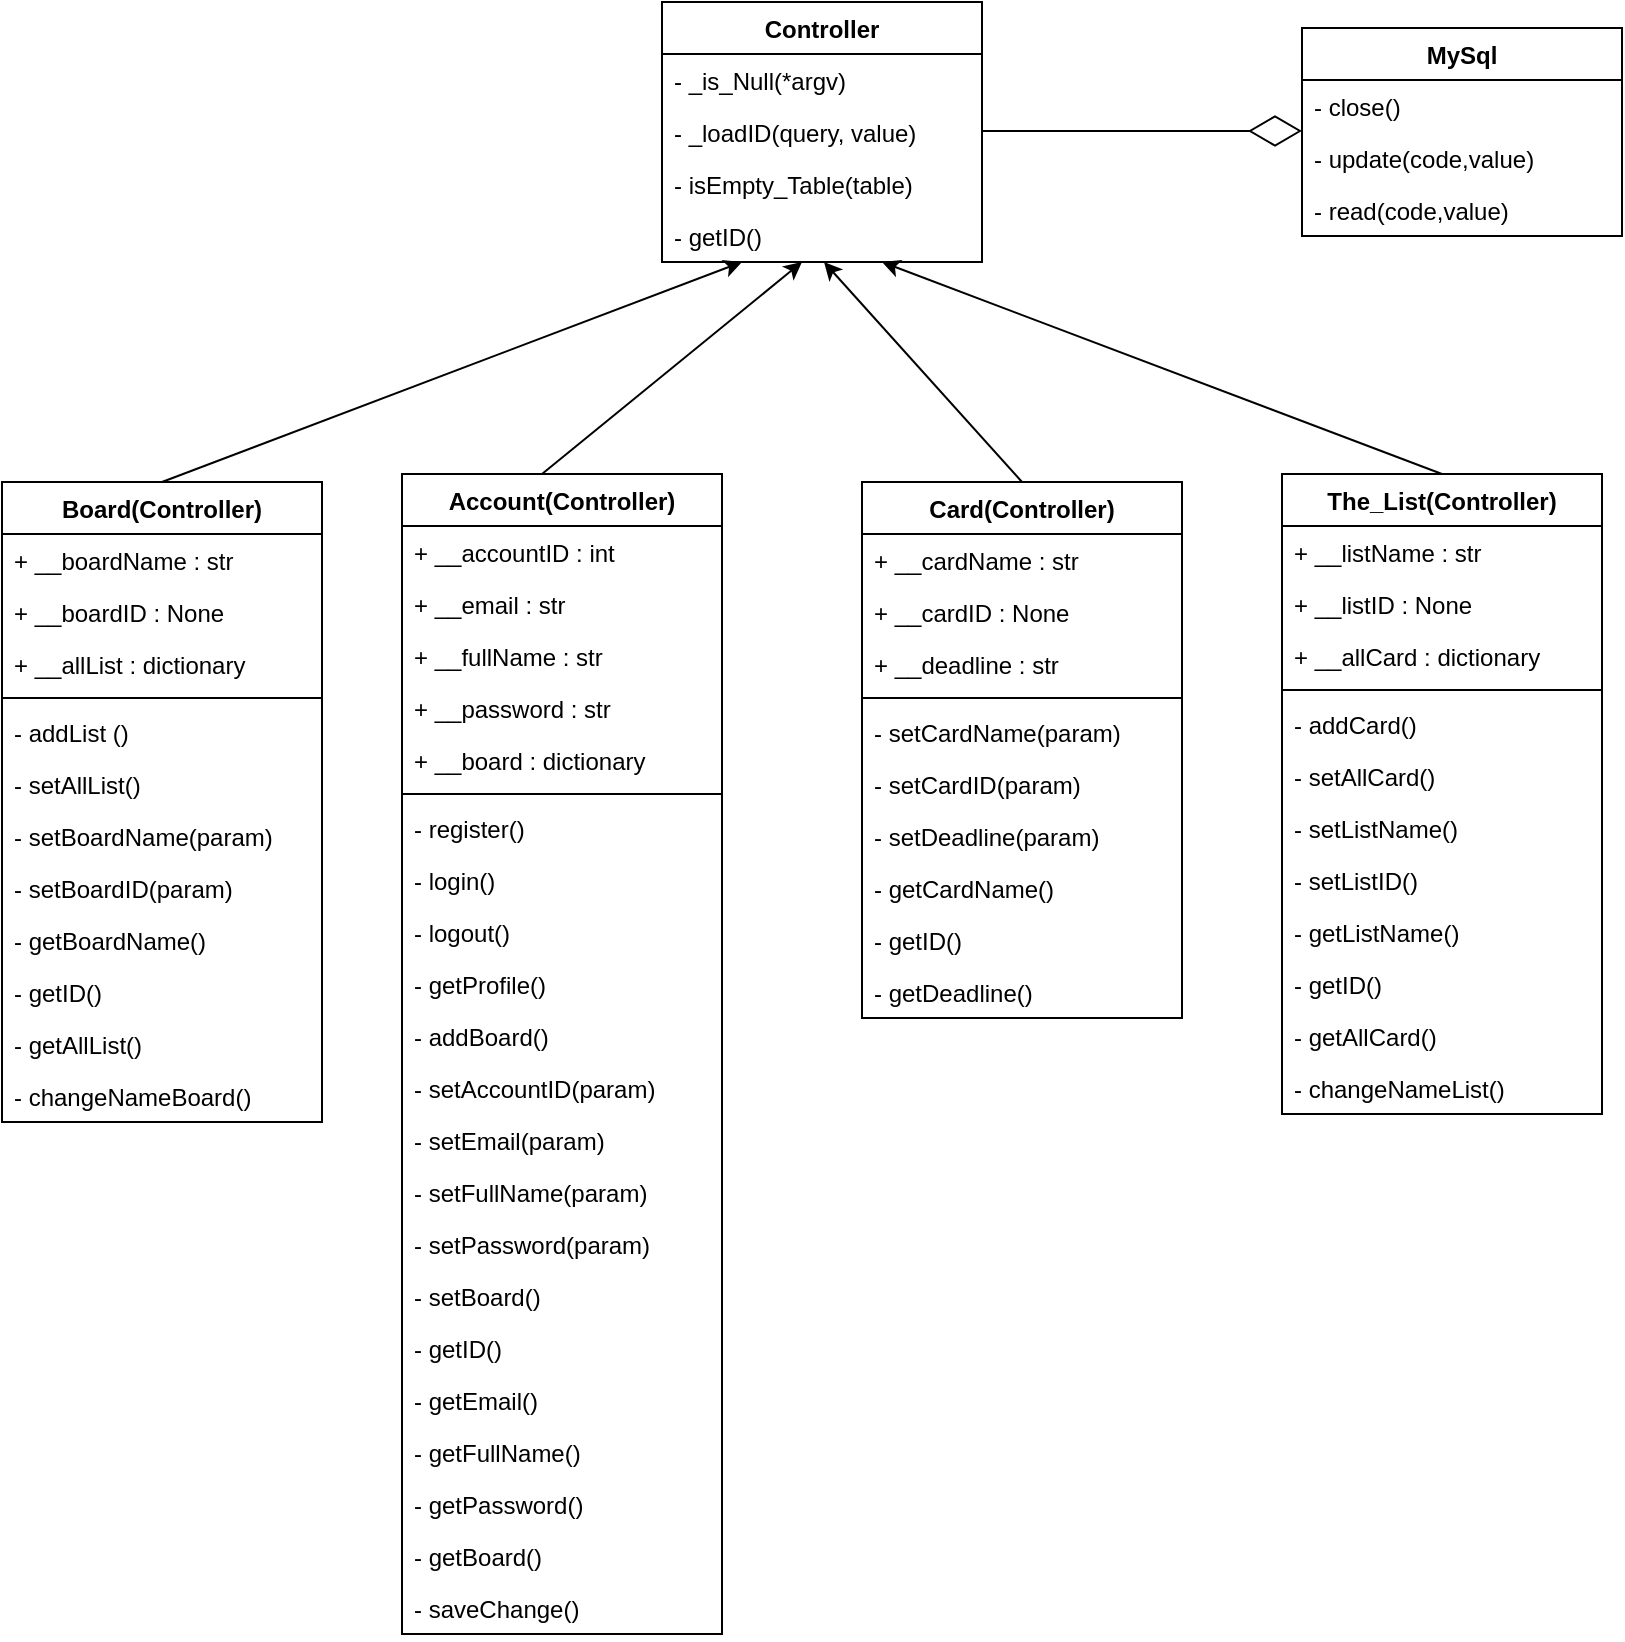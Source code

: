 <mxfile version="14.1.4" type="device"><diagram id="v3QnDlmhmNVSr2rgkdG7" name="Page-1"><mxGraphModel dx="1015" dy="450" grid="1" gridSize="10" guides="1" tooltips="1" connect="1" arrows="1" fold="1" page="1" pageScale="1" pageWidth="1169" pageHeight="827" math="0" shadow="0"><root><mxCell id="0"/><mxCell id="1" parent="0"/><mxCell id="By9X60gPW6aKdsLMBdg5-20" value="Controller" style="swimlane;fontStyle=1;align=center;verticalAlign=top;childLayout=stackLayout;horizontal=1;startSize=26;horizontalStack=0;resizeParent=1;resizeParentMax=0;resizeLast=0;collapsible=1;marginBottom=0;" parent="1" vertex="1"><mxGeometry x="340" width="160" height="130" as="geometry"/></mxCell><mxCell id="By9X60gPW6aKdsLMBdg5-23" value="- _is_Null(*argv)&#10;" style="text;strokeColor=none;fillColor=none;align=left;verticalAlign=top;spacingLeft=4;spacingRight=4;overflow=hidden;rotatable=0;points=[[0,0.5],[1,0.5]];portConstraint=eastwest;" parent="By9X60gPW6aKdsLMBdg5-20" vertex="1"><mxGeometry y="26" width="160" height="26" as="geometry"/></mxCell><mxCell id="By9X60gPW6aKdsLMBdg5-24" value="- _loadID(query, value)&#10;" style="text;strokeColor=none;fillColor=none;align=left;verticalAlign=top;spacingLeft=4;spacingRight=4;overflow=hidden;rotatable=0;points=[[0,0.5],[1,0.5]];portConstraint=eastwest;" parent="By9X60gPW6aKdsLMBdg5-20" vertex="1"><mxGeometry y="52" width="160" height="26" as="geometry"/></mxCell><mxCell id="By9X60gPW6aKdsLMBdg5-26" value="- isEmpty_Table(table)" style="text;strokeColor=none;fillColor=none;align=left;verticalAlign=top;spacingLeft=4;spacingRight=4;overflow=hidden;rotatable=0;points=[[0,0.5],[1,0.5]];portConstraint=eastwest;" parent="By9X60gPW6aKdsLMBdg5-20" vertex="1"><mxGeometry y="78" width="160" height="26" as="geometry"/></mxCell><mxCell id="nQfxLC6slbbzoOIOQddX-1" value="- getID()" style="text;strokeColor=none;fillColor=none;align=left;verticalAlign=top;spacingLeft=4;spacingRight=4;overflow=hidden;rotatable=0;points=[[0,0.5],[1,0.5]];portConstraint=eastwest;" parent="By9X60gPW6aKdsLMBdg5-20" vertex="1"><mxGeometry y="104" width="160" height="26" as="geometry"/></mxCell><mxCell id="By9X60gPW6aKdsLMBdg5-27" value="Account(Controller)" style="swimlane;fontStyle=1;align=center;verticalAlign=top;childLayout=stackLayout;horizontal=1;startSize=26;horizontalStack=0;resizeParent=1;resizeParentMax=0;resizeLast=0;collapsible=1;marginBottom=0;" parent="1" vertex="1"><mxGeometry x="210" y="236" width="160" height="580" as="geometry"/></mxCell><mxCell id="By9X60gPW6aKdsLMBdg5-28" value="+ __accountID : int&#10;" style="text;strokeColor=none;fillColor=none;align=left;verticalAlign=top;spacingLeft=4;spacingRight=4;overflow=hidden;rotatable=0;points=[[0,0.5],[1,0.5]];portConstraint=eastwest;" parent="By9X60gPW6aKdsLMBdg5-27" vertex="1"><mxGeometry y="26" width="160" height="26" as="geometry"/></mxCell><mxCell id="By9X60gPW6aKdsLMBdg5-31" value="+ __email : str" style="text;strokeColor=none;fillColor=none;align=left;verticalAlign=top;spacingLeft=4;spacingRight=4;overflow=hidden;rotatable=0;points=[[0,0.5],[1,0.5]];portConstraint=eastwest;" parent="By9X60gPW6aKdsLMBdg5-27" vertex="1"><mxGeometry y="52" width="160" height="26" as="geometry"/></mxCell><mxCell id="By9X60gPW6aKdsLMBdg5-32" value="+ __fullName : str" style="text;strokeColor=none;fillColor=none;align=left;verticalAlign=top;spacingLeft=4;spacingRight=4;overflow=hidden;rotatable=0;points=[[0,0.5],[1,0.5]];portConstraint=eastwest;" parent="By9X60gPW6aKdsLMBdg5-27" vertex="1"><mxGeometry y="78" width="160" height="26" as="geometry"/></mxCell><mxCell id="By9X60gPW6aKdsLMBdg5-33" value="+ __password : str" style="text;strokeColor=none;fillColor=none;align=left;verticalAlign=top;spacingLeft=4;spacingRight=4;overflow=hidden;rotatable=0;points=[[0,0.5],[1,0.5]];portConstraint=eastwest;" parent="By9X60gPW6aKdsLMBdg5-27" vertex="1"><mxGeometry y="104" width="160" height="26" as="geometry"/></mxCell><mxCell id="By9X60gPW6aKdsLMBdg5-34" value="+ __board : dictionary" style="text;strokeColor=none;fillColor=none;align=left;verticalAlign=top;spacingLeft=4;spacingRight=4;overflow=hidden;rotatable=0;points=[[0,0.5],[1,0.5]];portConstraint=eastwest;" parent="By9X60gPW6aKdsLMBdg5-27" vertex="1"><mxGeometry y="130" width="160" height="26" as="geometry"/></mxCell><mxCell id="By9X60gPW6aKdsLMBdg5-29" value="" style="line;strokeWidth=1;fillColor=none;align=left;verticalAlign=middle;spacingTop=-1;spacingLeft=3;spacingRight=3;rotatable=0;labelPosition=right;points=[];portConstraint=eastwest;" parent="By9X60gPW6aKdsLMBdg5-27" vertex="1"><mxGeometry y="156" width="160" height="8" as="geometry"/></mxCell><mxCell id="By9X60gPW6aKdsLMBdg5-36" value="- register()" style="text;strokeColor=none;fillColor=none;align=left;verticalAlign=top;spacingLeft=4;spacingRight=4;overflow=hidden;rotatable=0;points=[[0,0.5],[1,0.5]];portConstraint=eastwest;" parent="By9X60gPW6aKdsLMBdg5-27" vertex="1"><mxGeometry y="164" width="160" height="26" as="geometry"/></mxCell><mxCell id="By9X60gPW6aKdsLMBdg5-35" value="- login()" style="text;strokeColor=none;fillColor=none;align=left;verticalAlign=top;spacingLeft=4;spacingRight=4;overflow=hidden;rotatable=0;points=[[0,0.5],[1,0.5]];portConstraint=eastwest;" parent="By9X60gPW6aKdsLMBdg5-27" vertex="1"><mxGeometry y="190" width="160" height="26" as="geometry"/></mxCell><mxCell id="By9X60gPW6aKdsLMBdg5-30" value="- logout()" style="text;strokeColor=none;fillColor=none;align=left;verticalAlign=top;spacingLeft=4;spacingRight=4;overflow=hidden;rotatable=0;points=[[0,0.5],[1,0.5]];portConstraint=eastwest;" parent="By9X60gPW6aKdsLMBdg5-27" vertex="1"><mxGeometry y="216" width="160" height="26" as="geometry"/></mxCell><mxCell id="By9X60gPW6aKdsLMBdg5-38" value="- getProfile()" style="text;strokeColor=none;fillColor=none;align=left;verticalAlign=top;spacingLeft=4;spacingRight=4;overflow=hidden;rotatable=0;points=[[0,0.5],[1,0.5]];portConstraint=eastwest;" parent="By9X60gPW6aKdsLMBdg5-27" vertex="1"><mxGeometry y="242" width="160" height="26" as="geometry"/></mxCell><mxCell id="By9X60gPW6aKdsLMBdg5-40" value="- addBoard()" style="text;strokeColor=none;fillColor=none;align=left;verticalAlign=top;spacingLeft=4;spacingRight=4;overflow=hidden;rotatable=0;points=[[0,0.5],[1,0.5]];portConstraint=eastwest;" parent="By9X60gPW6aKdsLMBdg5-27" vertex="1"><mxGeometry y="268" width="160" height="26" as="geometry"/></mxCell><mxCell id="By9X60gPW6aKdsLMBdg5-39" value="- setAccountID(param)" style="text;strokeColor=none;fillColor=none;align=left;verticalAlign=top;spacingLeft=4;spacingRight=4;overflow=hidden;rotatable=0;points=[[0,0.5],[1,0.5]];portConstraint=eastwest;" parent="By9X60gPW6aKdsLMBdg5-27" vertex="1"><mxGeometry y="294" width="160" height="26" as="geometry"/></mxCell><mxCell id="By9X60gPW6aKdsLMBdg5-37" value="- setEmail(param)" style="text;strokeColor=none;fillColor=none;align=left;verticalAlign=top;spacingLeft=4;spacingRight=4;overflow=hidden;rotatable=0;points=[[0,0.5],[1,0.5]];portConstraint=eastwest;" parent="By9X60gPW6aKdsLMBdg5-27" vertex="1"><mxGeometry y="320" width="160" height="26" as="geometry"/></mxCell><mxCell id="By9X60gPW6aKdsLMBdg5-43" value="- setFullName(param)" style="text;strokeColor=none;fillColor=none;align=left;verticalAlign=top;spacingLeft=4;spacingRight=4;overflow=hidden;rotatable=0;points=[[0,0.5],[1,0.5]];portConstraint=eastwest;" parent="By9X60gPW6aKdsLMBdg5-27" vertex="1"><mxGeometry y="346" width="160" height="26" as="geometry"/></mxCell><mxCell id="By9X60gPW6aKdsLMBdg5-44" value="- setPassword(param)" style="text;strokeColor=none;fillColor=none;align=left;verticalAlign=top;spacingLeft=4;spacingRight=4;overflow=hidden;rotatable=0;points=[[0,0.5],[1,0.5]];portConstraint=eastwest;" parent="By9X60gPW6aKdsLMBdg5-27" vertex="1"><mxGeometry y="372" width="160" height="26" as="geometry"/></mxCell><mxCell id="By9X60gPW6aKdsLMBdg5-46" value="- setBoard()" style="text;strokeColor=none;fillColor=none;align=left;verticalAlign=top;spacingLeft=4;spacingRight=4;overflow=hidden;rotatable=0;points=[[0,0.5],[1,0.5]];portConstraint=eastwest;" parent="By9X60gPW6aKdsLMBdg5-27" vertex="1"><mxGeometry y="398" width="160" height="26" as="geometry"/></mxCell><mxCell id="By9X60gPW6aKdsLMBdg5-45" value="- getID()" style="text;strokeColor=none;fillColor=none;align=left;verticalAlign=top;spacingLeft=4;spacingRight=4;overflow=hidden;rotatable=0;points=[[0,0.5],[1,0.5]];portConstraint=eastwest;" parent="By9X60gPW6aKdsLMBdg5-27" vertex="1"><mxGeometry y="424" width="160" height="26" as="geometry"/></mxCell><mxCell id="By9X60gPW6aKdsLMBdg5-47" value="- getEmail()" style="text;strokeColor=none;fillColor=none;align=left;verticalAlign=top;spacingLeft=4;spacingRight=4;overflow=hidden;rotatable=0;points=[[0,0.5],[1,0.5]];portConstraint=eastwest;" parent="By9X60gPW6aKdsLMBdg5-27" vertex="1"><mxGeometry y="450" width="160" height="26" as="geometry"/></mxCell><mxCell id="By9X60gPW6aKdsLMBdg5-48" value="- getFullName()" style="text;strokeColor=none;fillColor=none;align=left;verticalAlign=top;spacingLeft=4;spacingRight=4;overflow=hidden;rotatable=0;points=[[0,0.5],[1,0.5]];portConstraint=eastwest;" parent="By9X60gPW6aKdsLMBdg5-27" vertex="1"><mxGeometry y="476" width="160" height="26" as="geometry"/></mxCell><mxCell id="By9X60gPW6aKdsLMBdg5-49" value="- getPassword()" style="text;strokeColor=none;fillColor=none;align=left;verticalAlign=top;spacingLeft=4;spacingRight=4;overflow=hidden;rotatable=0;points=[[0,0.5],[1,0.5]];portConstraint=eastwest;" parent="By9X60gPW6aKdsLMBdg5-27" vertex="1"><mxGeometry y="502" width="160" height="26" as="geometry"/></mxCell><mxCell id="By9X60gPW6aKdsLMBdg5-50" value="- getBoard()" style="text;strokeColor=none;fillColor=none;align=left;verticalAlign=top;spacingLeft=4;spacingRight=4;overflow=hidden;rotatable=0;points=[[0,0.5],[1,0.5]];portConstraint=eastwest;" parent="By9X60gPW6aKdsLMBdg5-27" vertex="1"><mxGeometry y="528" width="160" height="26" as="geometry"/></mxCell><mxCell id="By9X60gPW6aKdsLMBdg5-42" value="- saveChange()" style="text;strokeColor=none;fillColor=none;align=left;verticalAlign=top;spacingLeft=4;spacingRight=4;overflow=hidden;rotatable=0;points=[[0,0.5],[1,0.5]];portConstraint=eastwest;" parent="By9X60gPW6aKdsLMBdg5-27" vertex="1"><mxGeometry y="554" width="160" height="26" as="geometry"/></mxCell><mxCell id="By9X60gPW6aKdsLMBdg5-51" value="Board(Controller)" style="swimlane;fontStyle=1;align=center;verticalAlign=top;childLayout=stackLayout;horizontal=1;startSize=26;horizontalStack=0;resizeParent=1;resizeParentMax=0;resizeLast=0;collapsible=1;marginBottom=0;" parent="1" vertex="1"><mxGeometry x="10" y="240" width="160" height="320" as="geometry"/></mxCell><mxCell id="By9X60gPW6aKdsLMBdg5-52" value="+ __boardName : str" style="text;strokeColor=none;fillColor=none;align=left;verticalAlign=top;spacingLeft=4;spacingRight=4;overflow=hidden;rotatable=0;points=[[0,0.5],[1,0.5]];portConstraint=eastwest;" parent="By9X60gPW6aKdsLMBdg5-51" vertex="1"><mxGeometry y="26" width="160" height="26" as="geometry"/></mxCell><mxCell id="By9X60gPW6aKdsLMBdg5-56" value="+ __boardID : None" style="text;strokeColor=none;fillColor=none;align=left;verticalAlign=top;spacingLeft=4;spacingRight=4;overflow=hidden;rotatable=0;points=[[0,0.5],[1,0.5]];portConstraint=eastwest;" parent="By9X60gPW6aKdsLMBdg5-51" vertex="1"><mxGeometry y="52" width="160" height="26" as="geometry"/></mxCell><mxCell id="By9X60gPW6aKdsLMBdg5-55" value="+ __allList : dictionary" style="text;strokeColor=none;fillColor=none;align=left;verticalAlign=top;spacingLeft=4;spacingRight=4;overflow=hidden;rotatable=0;points=[[0,0.5],[1,0.5]];portConstraint=eastwest;" parent="By9X60gPW6aKdsLMBdg5-51" vertex="1"><mxGeometry y="78" width="160" height="26" as="geometry"/></mxCell><mxCell id="By9X60gPW6aKdsLMBdg5-53" value="" style="line;strokeWidth=1;fillColor=none;align=left;verticalAlign=middle;spacingTop=-1;spacingLeft=3;spacingRight=3;rotatable=0;labelPosition=right;points=[];portConstraint=eastwest;" parent="By9X60gPW6aKdsLMBdg5-51" vertex="1"><mxGeometry y="104" width="160" height="8" as="geometry"/></mxCell><mxCell id="By9X60gPW6aKdsLMBdg5-54" value="- addList ()" style="text;strokeColor=none;fillColor=none;align=left;verticalAlign=top;spacingLeft=4;spacingRight=4;overflow=hidden;rotatable=0;points=[[0,0.5],[1,0.5]];portConstraint=eastwest;" parent="By9X60gPW6aKdsLMBdg5-51" vertex="1"><mxGeometry y="112" width="160" height="26" as="geometry"/></mxCell><mxCell id="By9X60gPW6aKdsLMBdg5-59" value="- setAllList()" style="text;strokeColor=none;fillColor=none;align=left;verticalAlign=top;spacingLeft=4;spacingRight=4;overflow=hidden;rotatable=0;points=[[0,0.5],[1,0.5]];portConstraint=eastwest;" parent="By9X60gPW6aKdsLMBdg5-51" vertex="1"><mxGeometry y="138" width="160" height="26" as="geometry"/></mxCell><mxCell id="By9X60gPW6aKdsLMBdg5-60" value="- setBoardName(param)" style="text;strokeColor=none;fillColor=none;align=left;verticalAlign=top;spacingLeft=4;spacingRight=4;overflow=hidden;rotatable=0;points=[[0,0.5],[1,0.5]];portConstraint=eastwest;" parent="By9X60gPW6aKdsLMBdg5-51" vertex="1"><mxGeometry y="164" width="160" height="26" as="geometry"/></mxCell><mxCell id="By9X60gPW6aKdsLMBdg5-61" value="- setBoardID(param)" style="text;strokeColor=none;fillColor=none;align=left;verticalAlign=top;spacingLeft=4;spacingRight=4;overflow=hidden;rotatable=0;points=[[0,0.5],[1,0.5]];portConstraint=eastwest;" parent="By9X60gPW6aKdsLMBdg5-51" vertex="1"><mxGeometry y="190" width="160" height="26" as="geometry"/></mxCell><mxCell id="By9X60gPW6aKdsLMBdg5-63" value="- getBoardName()" style="text;strokeColor=none;fillColor=none;align=left;verticalAlign=top;spacingLeft=4;spacingRight=4;overflow=hidden;rotatable=0;points=[[0,0.5],[1,0.5]];portConstraint=eastwest;" parent="By9X60gPW6aKdsLMBdg5-51" vertex="1"><mxGeometry y="216" width="160" height="26" as="geometry"/></mxCell><mxCell id="By9X60gPW6aKdsLMBdg5-62" value="- getID()" style="text;strokeColor=none;fillColor=none;align=left;verticalAlign=top;spacingLeft=4;spacingRight=4;overflow=hidden;rotatable=0;points=[[0,0.5],[1,0.5]];portConstraint=eastwest;" parent="By9X60gPW6aKdsLMBdg5-51" vertex="1"><mxGeometry y="242" width="160" height="26" as="geometry"/></mxCell><mxCell id="By9X60gPW6aKdsLMBdg5-58" value="- getAllList()" style="text;strokeColor=none;fillColor=none;align=left;verticalAlign=top;spacingLeft=4;spacingRight=4;overflow=hidden;rotatable=0;points=[[0,0.5],[1,0.5]];portConstraint=eastwest;" parent="By9X60gPW6aKdsLMBdg5-51" vertex="1"><mxGeometry y="268" width="160" height="26" as="geometry"/></mxCell><mxCell id="By9X60gPW6aKdsLMBdg5-57" value="- changeNameBoard()" style="text;strokeColor=none;fillColor=none;align=left;verticalAlign=top;spacingLeft=4;spacingRight=4;overflow=hidden;rotatable=0;points=[[0,0.5],[1,0.5]];portConstraint=eastwest;" parent="By9X60gPW6aKdsLMBdg5-51" vertex="1"><mxGeometry y="294" width="160" height="26" as="geometry"/></mxCell><mxCell id="By9X60gPW6aKdsLMBdg5-64" value="The_List(Controller)" style="swimlane;fontStyle=1;align=center;verticalAlign=top;childLayout=stackLayout;horizontal=1;startSize=26;horizontalStack=0;resizeParent=1;resizeParentMax=0;resizeLast=0;collapsible=1;marginBottom=0;" parent="1" vertex="1"><mxGeometry x="650" y="236" width="160" height="320" as="geometry"/></mxCell><mxCell id="By9X60gPW6aKdsLMBdg5-65" value="+ __listName : str&#10;" style="text;strokeColor=none;fillColor=none;align=left;verticalAlign=top;spacingLeft=4;spacingRight=4;overflow=hidden;rotatable=0;points=[[0,0.5],[1,0.5]];portConstraint=eastwest;" parent="By9X60gPW6aKdsLMBdg5-64" vertex="1"><mxGeometry y="26" width="160" height="26" as="geometry"/></mxCell><mxCell id="By9X60gPW6aKdsLMBdg5-69" value="+ __listID : None" style="text;strokeColor=none;fillColor=none;align=left;verticalAlign=top;spacingLeft=4;spacingRight=4;overflow=hidden;rotatable=0;points=[[0,0.5],[1,0.5]];portConstraint=eastwest;" parent="By9X60gPW6aKdsLMBdg5-64" vertex="1"><mxGeometry y="52" width="160" height="26" as="geometry"/></mxCell><mxCell id="By9X60gPW6aKdsLMBdg5-68" value="+ __allCard : dictionary" style="text;strokeColor=none;fillColor=none;align=left;verticalAlign=top;spacingLeft=4;spacingRight=4;overflow=hidden;rotatable=0;points=[[0,0.5],[1,0.5]];portConstraint=eastwest;" parent="By9X60gPW6aKdsLMBdg5-64" vertex="1"><mxGeometry y="78" width="160" height="26" as="geometry"/></mxCell><mxCell id="By9X60gPW6aKdsLMBdg5-66" value="" style="line;strokeWidth=1;fillColor=none;align=left;verticalAlign=middle;spacingTop=-1;spacingLeft=3;spacingRight=3;rotatable=0;labelPosition=right;points=[];portConstraint=eastwest;" parent="By9X60gPW6aKdsLMBdg5-64" vertex="1"><mxGeometry y="104" width="160" height="8" as="geometry"/></mxCell><mxCell id="By9X60gPW6aKdsLMBdg5-71" value="- addCard()" style="text;strokeColor=none;fillColor=none;align=left;verticalAlign=top;spacingLeft=4;spacingRight=4;overflow=hidden;rotatable=0;points=[[0,0.5],[1,0.5]];portConstraint=eastwest;" parent="By9X60gPW6aKdsLMBdg5-64" vertex="1"><mxGeometry y="112" width="160" height="26" as="geometry"/></mxCell><mxCell id="By9X60gPW6aKdsLMBdg5-76" value="- setAllCard()" style="text;strokeColor=none;fillColor=none;align=left;verticalAlign=top;spacingLeft=4;spacingRight=4;overflow=hidden;rotatable=0;points=[[0,0.5],[1,0.5]];portConstraint=eastwest;" parent="By9X60gPW6aKdsLMBdg5-64" vertex="1"><mxGeometry y="138" width="160" height="26" as="geometry"/></mxCell><mxCell id="By9X60gPW6aKdsLMBdg5-74" value="- setListName()" style="text;strokeColor=none;fillColor=none;align=left;verticalAlign=top;spacingLeft=4;spacingRight=4;overflow=hidden;rotatable=0;points=[[0,0.5],[1,0.5]];portConstraint=eastwest;" parent="By9X60gPW6aKdsLMBdg5-64" vertex="1"><mxGeometry y="164" width="160" height="26" as="geometry"/></mxCell><mxCell id="By9X60gPW6aKdsLMBdg5-75" value="- setListID()" style="text;strokeColor=none;fillColor=none;align=left;verticalAlign=top;spacingLeft=4;spacingRight=4;overflow=hidden;rotatable=0;points=[[0,0.5],[1,0.5]];portConstraint=eastwest;" parent="By9X60gPW6aKdsLMBdg5-64" vertex="1"><mxGeometry y="190" width="160" height="26" as="geometry"/></mxCell><mxCell id="By9X60gPW6aKdsLMBdg5-73" value="- getListName()" style="text;strokeColor=none;fillColor=none;align=left;verticalAlign=top;spacingLeft=4;spacingRight=4;overflow=hidden;rotatable=0;points=[[0,0.5],[1,0.5]];portConstraint=eastwest;" parent="By9X60gPW6aKdsLMBdg5-64" vertex="1"><mxGeometry y="216" width="160" height="26" as="geometry"/></mxCell><mxCell id="By9X60gPW6aKdsLMBdg5-72" value="- getID()" style="text;strokeColor=none;fillColor=none;align=left;verticalAlign=top;spacingLeft=4;spacingRight=4;overflow=hidden;rotatable=0;points=[[0,0.5],[1,0.5]];portConstraint=eastwest;" parent="By9X60gPW6aKdsLMBdg5-64" vertex="1"><mxGeometry y="242" width="160" height="26" as="geometry"/></mxCell><mxCell id="By9X60gPW6aKdsLMBdg5-70" value="- getAllCard()" style="text;strokeColor=none;fillColor=none;align=left;verticalAlign=top;spacingLeft=4;spacingRight=4;overflow=hidden;rotatable=0;points=[[0,0.5],[1,0.5]];portConstraint=eastwest;" parent="By9X60gPW6aKdsLMBdg5-64" vertex="1"><mxGeometry y="268" width="160" height="26" as="geometry"/></mxCell><mxCell id="By9X60gPW6aKdsLMBdg5-67" value="- changeNameList()" style="text;strokeColor=none;fillColor=none;align=left;verticalAlign=top;spacingLeft=4;spacingRight=4;overflow=hidden;rotatable=0;points=[[0,0.5],[1,0.5]];portConstraint=eastwest;" parent="By9X60gPW6aKdsLMBdg5-64" vertex="1"><mxGeometry y="294" width="160" height="26" as="geometry"/></mxCell><mxCell id="By9X60gPW6aKdsLMBdg5-77" value="Card(Controller)" style="swimlane;fontStyle=1;align=center;verticalAlign=top;childLayout=stackLayout;horizontal=1;startSize=26;horizontalStack=0;resizeParent=1;resizeParentMax=0;resizeLast=0;collapsible=1;marginBottom=0;" parent="1" vertex="1"><mxGeometry x="440" y="240" width="160" height="268" as="geometry"/></mxCell><mxCell id="By9X60gPW6aKdsLMBdg5-78" value="+ __cardName : str" style="text;strokeColor=none;fillColor=none;align=left;verticalAlign=top;spacingLeft=4;spacingRight=4;overflow=hidden;rotatable=0;points=[[0,0.5],[1,0.5]];portConstraint=eastwest;" parent="By9X60gPW6aKdsLMBdg5-77" vertex="1"><mxGeometry y="26" width="160" height="26" as="geometry"/></mxCell><mxCell id="By9X60gPW6aKdsLMBdg5-82" value="+ __cardID : None" style="text;strokeColor=none;fillColor=none;align=left;verticalAlign=top;spacingLeft=4;spacingRight=4;overflow=hidden;rotatable=0;points=[[0,0.5],[1,0.5]];portConstraint=eastwest;" parent="By9X60gPW6aKdsLMBdg5-77" vertex="1"><mxGeometry y="52" width="160" height="26" as="geometry"/></mxCell><mxCell id="By9X60gPW6aKdsLMBdg5-81" value="+ __deadline : str" style="text;strokeColor=none;fillColor=none;align=left;verticalAlign=top;spacingLeft=4;spacingRight=4;overflow=hidden;rotatable=0;points=[[0,0.5],[1,0.5]];portConstraint=eastwest;" parent="By9X60gPW6aKdsLMBdg5-77" vertex="1"><mxGeometry y="78" width="160" height="26" as="geometry"/></mxCell><mxCell id="By9X60gPW6aKdsLMBdg5-79" value="" style="line;strokeWidth=1;fillColor=none;align=left;verticalAlign=middle;spacingTop=-1;spacingLeft=3;spacingRight=3;rotatable=0;labelPosition=right;points=[];portConstraint=eastwest;" parent="By9X60gPW6aKdsLMBdg5-77" vertex="1"><mxGeometry y="104" width="160" height="8" as="geometry"/></mxCell><mxCell id="By9X60gPW6aKdsLMBdg5-80" value="- setCardName(param)" style="text;strokeColor=none;fillColor=none;align=left;verticalAlign=top;spacingLeft=4;spacingRight=4;overflow=hidden;rotatable=0;points=[[0,0.5],[1,0.5]];portConstraint=eastwest;" parent="By9X60gPW6aKdsLMBdg5-77" vertex="1"><mxGeometry y="112" width="160" height="26" as="geometry"/></mxCell><mxCell id="By9X60gPW6aKdsLMBdg5-85" value="- setCardID(param)" style="text;strokeColor=none;fillColor=none;align=left;verticalAlign=top;spacingLeft=4;spacingRight=4;overflow=hidden;rotatable=0;points=[[0,0.5],[1,0.5]];portConstraint=eastwest;" parent="By9X60gPW6aKdsLMBdg5-77" vertex="1"><mxGeometry y="138" width="160" height="26" as="geometry"/></mxCell><mxCell id="By9X60gPW6aKdsLMBdg5-86" value="- setDeadline(param)" style="text;strokeColor=none;fillColor=none;align=left;verticalAlign=top;spacingLeft=4;spacingRight=4;overflow=hidden;rotatable=0;points=[[0,0.5],[1,0.5]];portConstraint=eastwest;" parent="By9X60gPW6aKdsLMBdg5-77" vertex="1"><mxGeometry y="164" width="160" height="26" as="geometry"/></mxCell><mxCell id="By9X60gPW6aKdsLMBdg5-87" value="- getCardName()" style="text;strokeColor=none;fillColor=none;align=left;verticalAlign=top;spacingLeft=4;spacingRight=4;overflow=hidden;rotatable=0;points=[[0,0.5],[1,0.5]];portConstraint=eastwest;" parent="By9X60gPW6aKdsLMBdg5-77" vertex="1"><mxGeometry y="190" width="160" height="26" as="geometry"/></mxCell><mxCell id="By9X60gPW6aKdsLMBdg5-84" value="- getID()" style="text;strokeColor=none;fillColor=none;align=left;verticalAlign=top;spacingLeft=4;spacingRight=4;overflow=hidden;rotatable=0;points=[[0,0.5],[1,0.5]];portConstraint=eastwest;" parent="By9X60gPW6aKdsLMBdg5-77" vertex="1"><mxGeometry y="216" width="160" height="26" as="geometry"/></mxCell><mxCell id="By9X60gPW6aKdsLMBdg5-83" value="- getDeadline()" style="text;strokeColor=none;fillColor=none;align=left;verticalAlign=top;spacingLeft=4;spacingRight=4;overflow=hidden;rotatable=0;points=[[0,0.5],[1,0.5]];portConstraint=eastwest;" parent="By9X60gPW6aKdsLMBdg5-77" vertex="1"><mxGeometry y="242" width="160" height="26" as="geometry"/></mxCell><mxCell id="AaTl4rhuL-Al5zEeHLW7-1" value="" style="endArrow=classic;html=1;exitX=0.5;exitY=0;exitDx=0;exitDy=0;" parent="1" source="By9X60gPW6aKdsLMBdg5-51" edge="1"><mxGeometry width="50" height="50" relative="1" as="geometry"><mxPoint x="360" y="210" as="sourcePoint"/><mxPoint x="380" y="130" as="targetPoint"/></mxGeometry></mxCell><mxCell id="AaTl4rhuL-Al5zEeHLW7-2" value="" style="endArrow=classic;html=1;" parent="1" edge="1"><mxGeometry width="50" height="50" relative="1" as="geometry"><mxPoint x="280" y="236" as="sourcePoint"/><mxPoint x="410" y="130" as="targetPoint"/></mxGeometry></mxCell><mxCell id="AaTl4rhuL-Al5zEeHLW7-3" value="" style="endArrow=classic;html=1;exitX=0.5;exitY=0;exitDx=0;exitDy=0;" parent="1" source="By9X60gPW6aKdsLMBdg5-77" edge="1"><mxGeometry width="50" height="50" relative="1" as="geometry"><mxPoint x="430" y="220" as="sourcePoint"/><mxPoint x="421" y="130" as="targetPoint"/></mxGeometry></mxCell><mxCell id="AaTl4rhuL-Al5zEeHLW7-4" value="" style="endArrow=classic;html=1;exitX=0.5;exitY=0;exitDx=0;exitDy=0;" parent="1" source="By9X60gPW6aKdsLMBdg5-64" edge="1"><mxGeometry width="50" height="50" relative="1" as="geometry"><mxPoint x="730" y="220" as="sourcePoint"/><mxPoint x="450" y="130" as="targetPoint"/></mxGeometry></mxCell><mxCell id="nQfxLC6slbbzoOIOQddX-2" value="MySql" style="swimlane;fontStyle=1;align=center;verticalAlign=top;childLayout=stackLayout;horizontal=1;startSize=26;horizontalStack=0;resizeParent=1;resizeParentMax=0;resizeLast=0;collapsible=1;marginBottom=0;" parent="1" vertex="1"><mxGeometry x="660" y="13" width="160" height="104" as="geometry"/></mxCell><mxCell id="nQfxLC6slbbzoOIOQddX-3" value="- close()" style="text;strokeColor=none;fillColor=none;align=left;verticalAlign=top;spacingLeft=4;spacingRight=4;overflow=hidden;rotatable=0;points=[[0,0.5],[1,0.5]];portConstraint=eastwest;" parent="nQfxLC6slbbzoOIOQddX-2" vertex="1"><mxGeometry y="26" width="160" height="26" as="geometry"/></mxCell><mxCell id="nQfxLC6slbbzoOIOQddX-5" value="- update(code,value)" style="text;strokeColor=none;fillColor=none;align=left;verticalAlign=top;spacingLeft=4;spacingRight=4;overflow=hidden;rotatable=0;points=[[0,0.5],[1,0.5]];portConstraint=eastwest;" parent="nQfxLC6slbbzoOIOQddX-2" vertex="1"><mxGeometry y="52" width="160" height="26" as="geometry"/></mxCell><mxCell id="nQfxLC6slbbzoOIOQddX-6" value="- read(code,value)" style="text;strokeColor=none;fillColor=none;align=left;verticalAlign=top;spacingLeft=4;spacingRight=4;overflow=hidden;rotatable=0;points=[[0,0.5],[1,0.5]];portConstraint=eastwest;" parent="nQfxLC6slbbzoOIOQddX-2" vertex="1"><mxGeometry y="78" width="160" height="26" as="geometry"/></mxCell><mxCell id="nQfxLC6slbbzoOIOQddX-10" value="" style="endArrow=diamondThin;endFill=0;endSize=24;html=1;" parent="1" edge="1"><mxGeometry width="160" relative="1" as="geometry"><mxPoint x="500" y="64.5" as="sourcePoint"/><mxPoint x="660" y="64.5" as="targetPoint"/></mxGeometry></mxCell></root></mxGraphModel></diagram></mxfile>